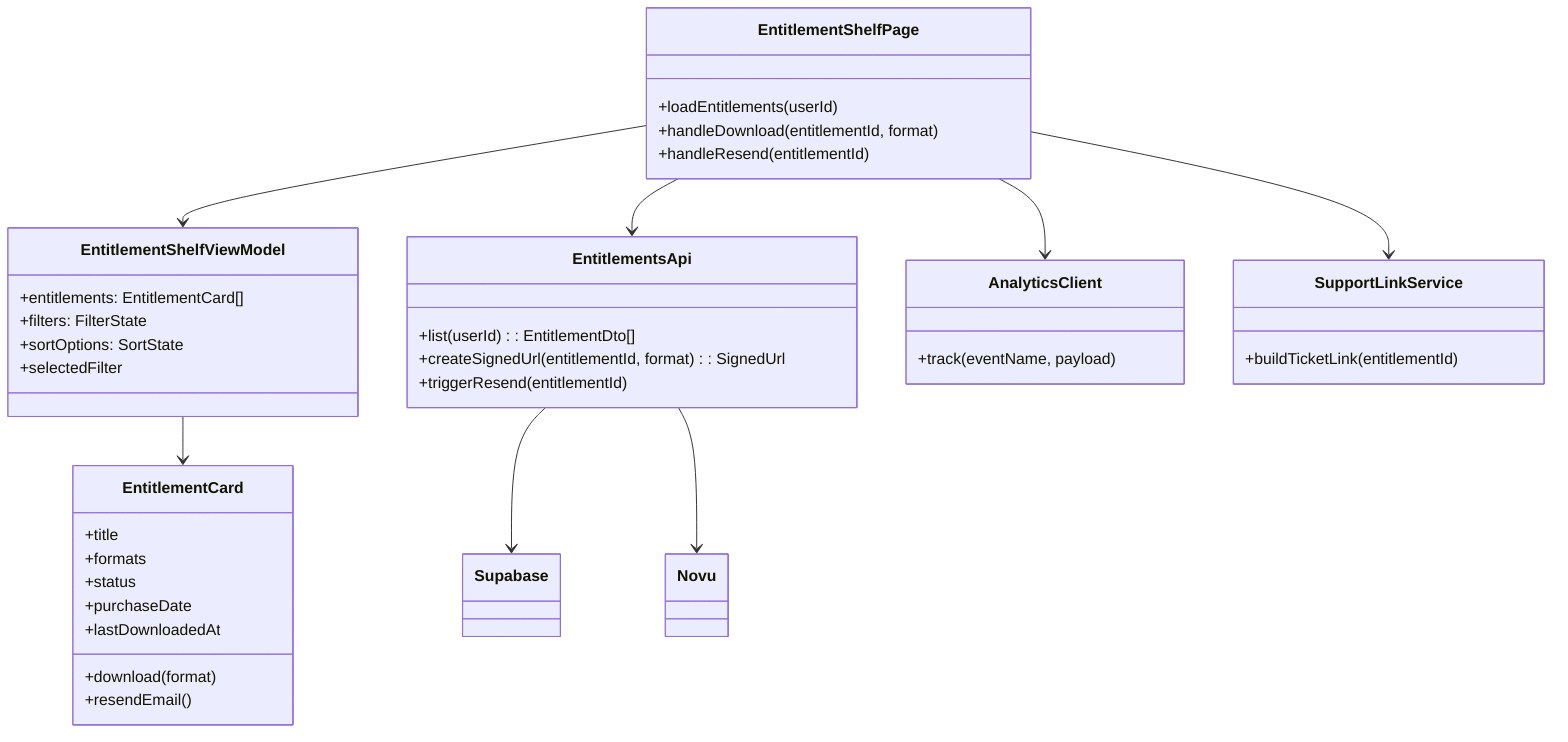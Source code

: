 classDiagram
  class EntitlementShelfPage {
    +loadEntitlements(userId)
    +handleDownload(entitlementId, format)
    +handleResend(entitlementId)
  }

  class EntitlementShelfViewModel {
    +entitlements: EntitlementCard[]
    +filters: FilterState
    +sortOptions: SortState
    +selectedFilter
  }

  class EntitlementCard {
    +title
    +formats
    +status
    +purchaseDate
    +lastDownloadedAt
    +download(format)
    +resendEmail()
  }

  class EntitlementsApi {
    +list(userId): EntitlementDto[]
    +createSignedUrl(entitlementId, format): SignedUrl
    +triggerResend(entitlementId)
  }

  class AnalyticsClient {
    +track(eventName, payload)
  }

  class SupportLinkService {
    +buildTicketLink(entitlementId)
  }

  EntitlementShelfPage --> EntitlementShelfViewModel
  EntitlementShelfViewModel --> EntitlementCard
  EntitlementShelfPage --> EntitlementsApi
  EntitlementShelfPage --> AnalyticsClient
  EntitlementShelfPage --> SupportLinkService
  EntitlementsApi --> Supabase
  EntitlementsApi --> Novu